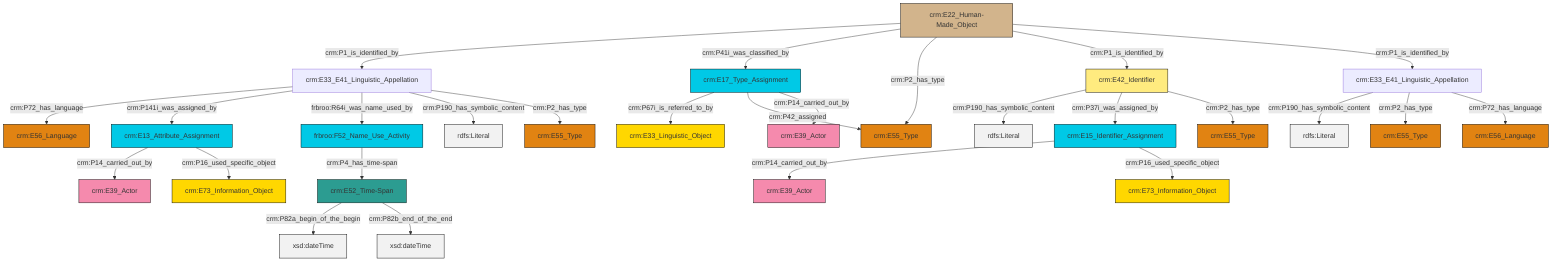 graph TD
classDef Literal fill:#f2f2f2,stroke:#000000;
classDef CRM_Entity fill:#FFFFFF,stroke:#000000;
classDef Temporal_Entity fill:#00C9E6, stroke:#000000;
classDef Type fill:#E18312, stroke:#000000;
classDef Time-Span fill:#2C9C91, stroke:#000000;
classDef Appellation fill:#FFEB7F, stroke:#000000;
classDef Place fill:#008836, stroke:#000000;
classDef Persistent_Item fill:#B266B2, stroke:#000000;
classDef Conceptual_Object fill:#FFD700, stroke:#000000;
classDef Physical_Thing fill:#D2B48C, stroke:#000000;
classDef Actor fill:#f58aad, stroke:#000000;
classDef PC_Classes fill:#4ce600, stroke:#000000;
classDef Multi fill:#cccccc,stroke:#000000;

2["crm:E33_E41_Linguistic_Appellation"]:::Default -->|crm:P190_has_symbolic_content| 3[rdfs:Literal]:::Literal
2["crm:E33_E41_Linguistic_Appellation"]:::Default -->|crm:P2_has_type| 4["crm:E55_Type"]:::Type
2["crm:E33_E41_Linguistic_Appellation"]:::Default -->|crm:P72_has_language| 5["crm:E56_Language"]:::Type
6["crm:E13_Attribute_Assignment"]:::Temporal_Entity -->|crm:P14_carried_out_by| 7["crm:E39_Actor"]:::Actor
10["crm:E42_Identifier"]:::Appellation -->|crm:P190_has_symbolic_content| 11[rdfs:Literal]:::Literal
14["crm:E52_Time-Span"]:::Time-Span -->|crm:P82a_begin_of_the_begin| 15[xsd:dateTime]:::Literal
14["crm:E52_Time-Span"]:::Time-Span -->|crm:P82b_end_of_the_end| 18[xsd:dateTime]:::Literal
19["crm:E17_Type_Assignment"]:::Temporal_Entity -->|crm:P67i_is_referred_to_by| 20["crm:E33_Linguistic_Object"]:::Conceptual_Object
10["crm:E42_Identifier"]:::Appellation -->|crm:P37i_was_assigned_by| 26["crm:E15_Identifier_Assignment"]:::Temporal_Entity
21["crm:E22_Human-Made_Object"]:::Physical_Thing -->|crm:P1_is_identified_by| 24["crm:E33_E41_Linguistic_Appellation"]:::Default
24["crm:E33_E41_Linguistic_Appellation"]:::Default -->|crm:P72_has_language| 31["crm:E56_Language"]:::Type
21["crm:E22_Human-Made_Object"]:::Physical_Thing -->|crm:P41i_was_classified_by| 19["crm:E17_Type_Assignment"]:::Temporal_Entity
19["crm:E17_Type_Assignment"]:::Temporal_Entity -->|crm:P42_assigned| 33["crm:E55_Type"]:::Type
21["crm:E22_Human-Made_Object"]:::Physical_Thing -->|crm:P2_has_type| 33["crm:E55_Type"]:::Type
24["crm:E33_E41_Linguistic_Appellation"]:::Default -->|crm:P141i_was_assigned_by| 6["crm:E13_Attribute_Assignment"]:::Temporal_Entity
10["crm:E42_Identifier"]:::Appellation -->|crm:P2_has_type| 8["crm:E55_Type"]:::Type
28["frbroo:F52_Name_Use_Activity"]:::Temporal_Entity -->|crm:P4_has_time-span| 14["crm:E52_Time-Span"]:::Time-Span
6["crm:E13_Attribute_Assignment"]:::Temporal_Entity -->|crm:P16_used_specific_object| 36["crm:E73_Information_Object"]:::Conceptual_Object
21["crm:E22_Human-Made_Object"]:::Physical_Thing -->|crm:P1_is_identified_by| 10["crm:E42_Identifier"]:::Appellation
26["crm:E15_Identifier_Assignment"]:::Temporal_Entity -->|crm:P14_carried_out_by| 12["crm:E39_Actor"]:::Actor
24["crm:E33_E41_Linguistic_Appellation"]:::Default -->|frbroo:R64i_was_name_used_by| 28["frbroo:F52_Name_Use_Activity"]:::Temporal_Entity
24["crm:E33_E41_Linguistic_Appellation"]:::Default -->|crm:P190_has_symbolic_content| 40[rdfs:Literal]:::Literal
19["crm:E17_Type_Assignment"]:::Temporal_Entity -->|crm:P14_carried_out_by| 16["crm:E39_Actor"]:::Actor
21["crm:E22_Human-Made_Object"]:::Physical_Thing -->|crm:P1_is_identified_by| 2["crm:E33_E41_Linguistic_Appellation"]:::Default
24["crm:E33_E41_Linguistic_Appellation"]:::Default -->|crm:P2_has_type| 0["crm:E55_Type"]:::Type
26["crm:E15_Identifier_Assignment"]:::Temporal_Entity -->|crm:P16_used_specific_object| 43["crm:E73_Information_Object"]:::Conceptual_Object